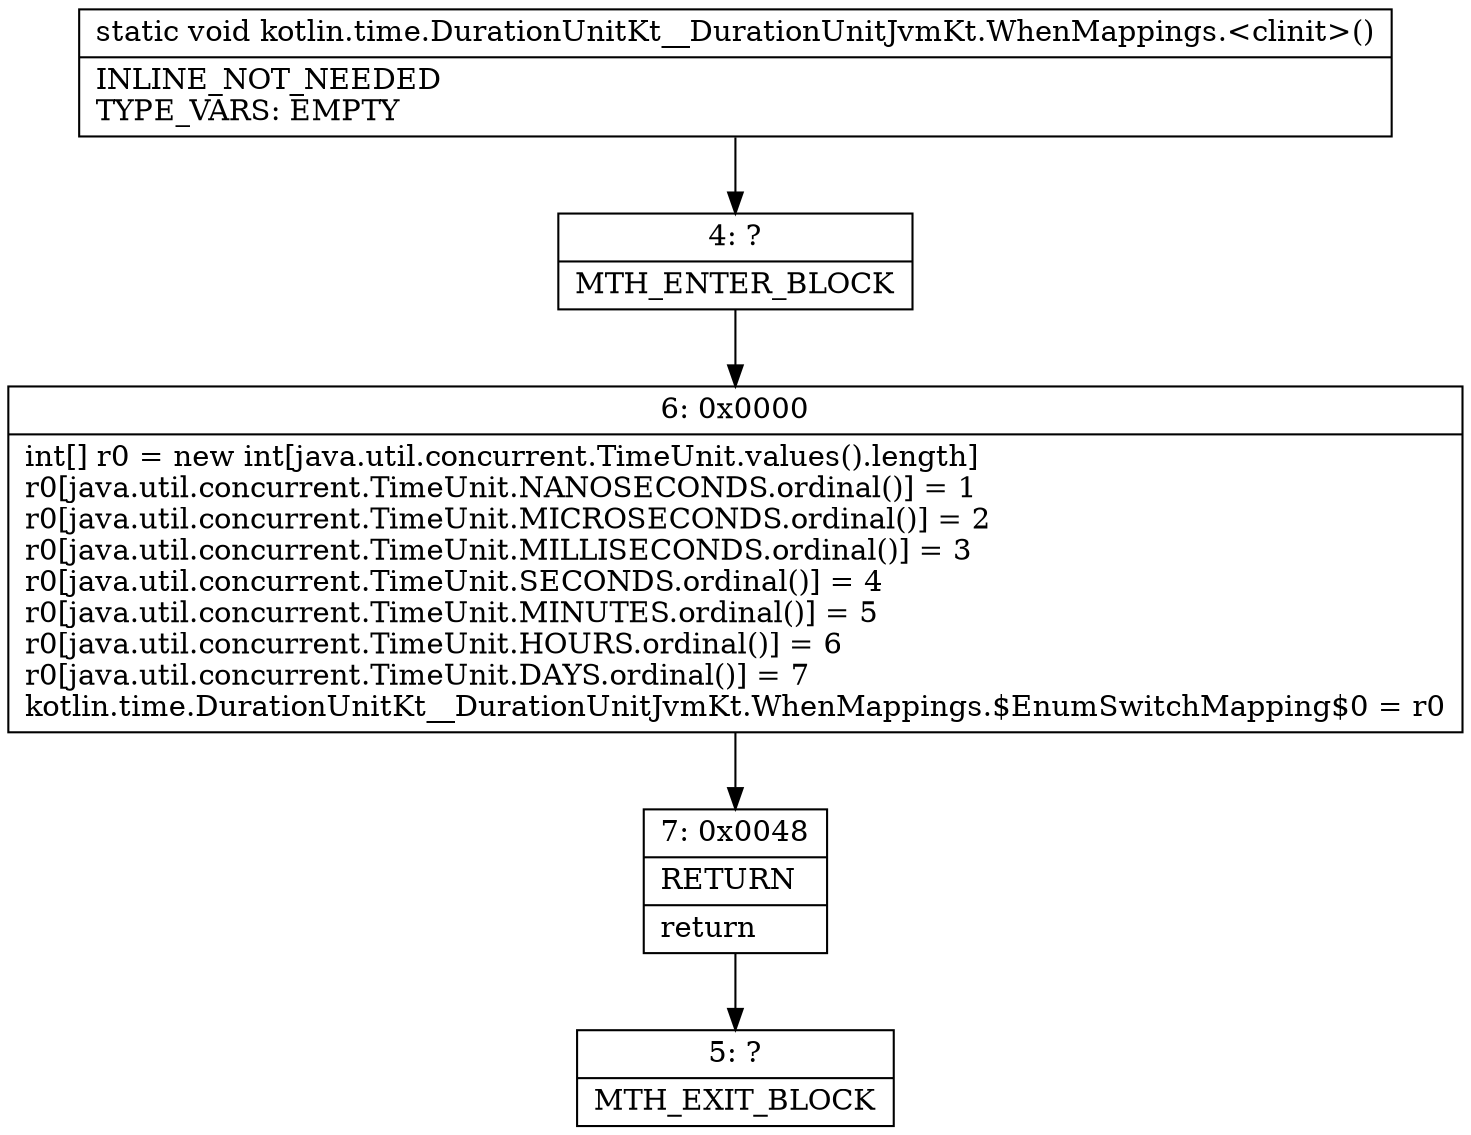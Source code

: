 digraph "CFG forkotlin.time.DurationUnitKt__DurationUnitJvmKt.WhenMappings.\<clinit\>()V" {
Node_4 [shape=record,label="{4\:\ ?|MTH_ENTER_BLOCK\l}"];
Node_6 [shape=record,label="{6\:\ 0x0000|int[] r0 = new int[java.util.concurrent.TimeUnit.values().length]\lr0[java.util.concurrent.TimeUnit.NANOSECONDS.ordinal()] = 1\lr0[java.util.concurrent.TimeUnit.MICROSECONDS.ordinal()] = 2\lr0[java.util.concurrent.TimeUnit.MILLISECONDS.ordinal()] = 3\lr0[java.util.concurrent.TimeUnit.SECONDS.ordinal()] = 4\lr0[java.util.concurrent.TimeUnit.MINUTES.ordinal()] = 5\lr0[java.util.concurrent.TimeUnit.HOURS.ordinal()] = 6\lr0[java.util.concurrent.TimeUnit.DAYS.ordinal()] = 7\lkotlin.time.DurationUnitKt__DurationUnitJvmKt.WhenMappings.$EnumSwitchMapping$0 = r0\l}"];
Node_7 [shape=record,label="{7\:\ 0x0048|RETURN\l|return\l}"];
Node_5 [shape=record,label="{5\:\ ?|MTH_EXIT_BLOCK\l}"];
MethodNode[shape=record,label="{static void kotlin.time.DurationUnitKt__DurationUnitJvmKt.WhenMappings.\<clinit\>()  | INLINE_NOT_NEEDED\lTYPE_VARS: EMPTY\l}"];
MethodNode -> Node_4;Node_4 -> Node_6;
Node_6 -> Node_7;
Node_7 -> Node_5;
}

